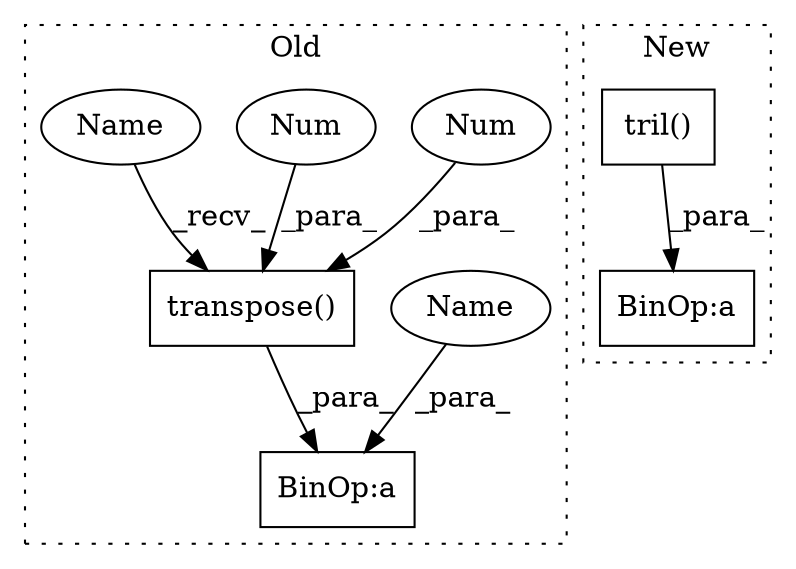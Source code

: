 digraph G {
subgraph cluster0 {
1 [label="transpose()" a="75" s="7691,7707" l="12,1" shape="box"];
4 [label="BinOp:a" a="82" s="7688" l="3" shape="box"];
5 [label="Num" a="76" s="7706" l="1" shape="ellipse"];
6 [label="Num" a="76" s="7703" l="1" shape="ellipse"];
7 [label="Name" a="87" s="7687" l="1" shape="ellipse"];
8 [label="Name" a="87" s="7691" l="1" shape="ellipse"];
label = "Old";
style="dotted";
}
subgraph cluster1 {
2 [label="tril()" a="75" s="7167,7181" l="11,13" shape="box"];
3 [label="BinOp:a" a="82" s="7365" l="3" shape="box"];
label = "New";
style="dotted";
}
1 -> 4 [label="_para_"];
2 -> 3 [label="_para_"];
5 -> 1 [label="_para_"];
6 -> 1 [label="_para_"];
7 -> 4 [label="_para_"];
8 -> 1 [label="_recv_"];
}